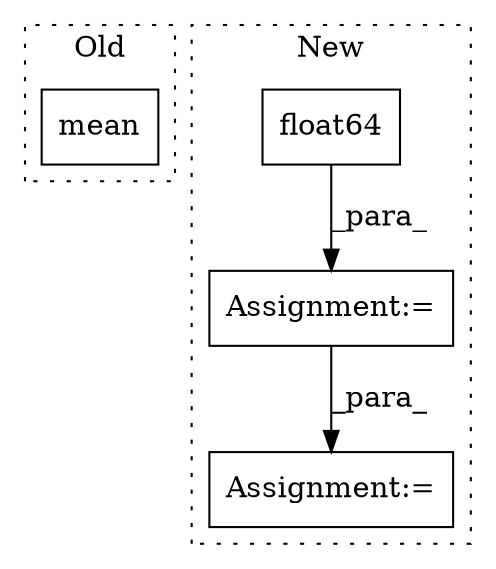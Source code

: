 digraph G {
subgraph cluster0 {
1 [label="mean" a="32" s="1996,2015" l="5,1" shape="box"];
label = "Old";
style="dotted";
}
subgraph cluster1 {
2 [label="float64" a="32" s="2687,2696" l="8,1" shape="box"];
3 [label="Assignment:=" a="7" s="2745" l="1" shape="box"];
4 [label="Assignment:=" a="7" s="2667" l="1" shape="box"];
label = "New";
style="dotted";
}
2 -> 4 [label="_para_"];
4 -> 3 [label="_para_"];
}